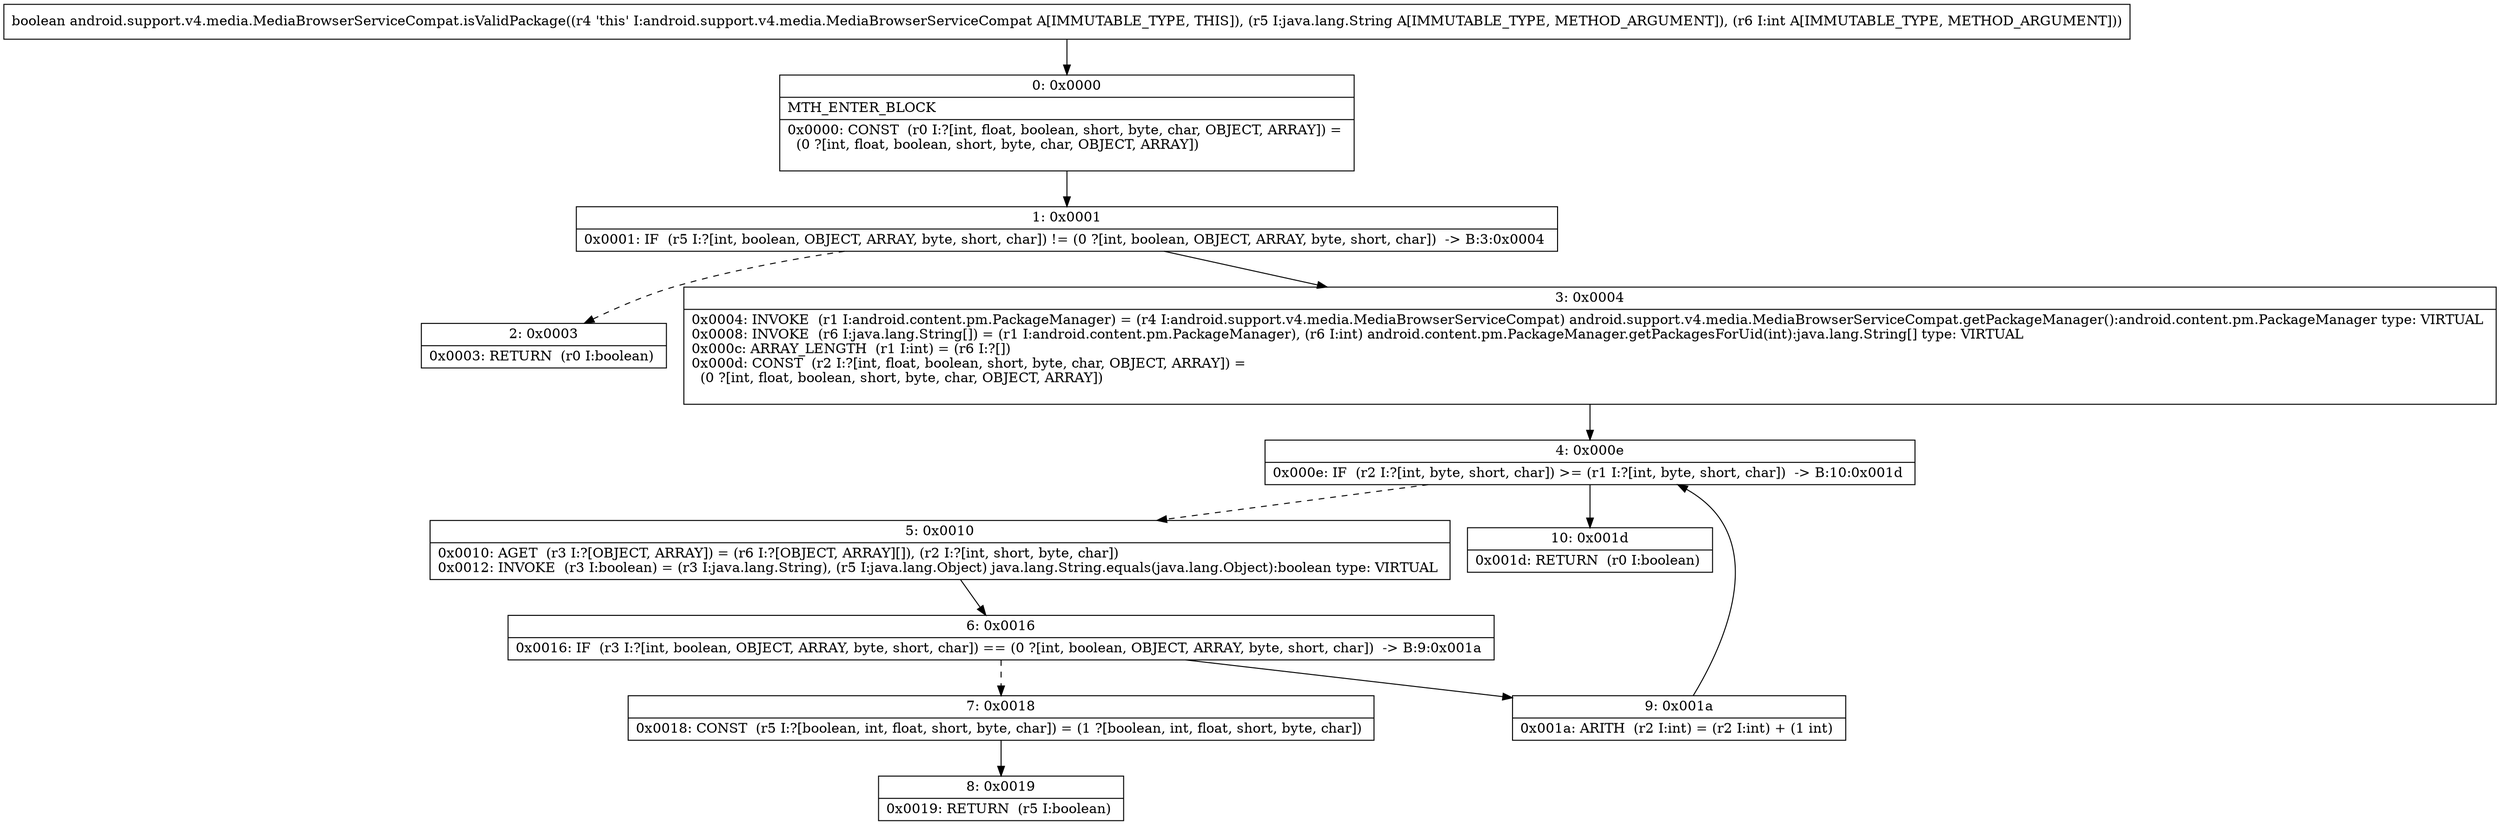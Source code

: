 digraph "CFG forandroid.support.v4.media.MediaBrowserServiceCompat.isValidPackage(Ljava\/lang\/String;I)Z" {
Node_0 [shape=record,label="{0\:\ 0x0000|MTH_ENTER_BLOCK\l|0x0000: CONST  (r0 I:?[int, float, boolean, short, byte, char, OBJECT, ARRAY]) = \l  (0 ?[int, float, boolean, short, byte, char, OBJECT, ARRAY])\l \l}"];
Node_1 [shape=record,label="{1\:\ 0x0001|0x0001: IF  (r5 I:?[int, boolean, OBJECT, ARRAY, byte, short, char]) != (0 ?[int, boolean, OBJECT, ARRAY, byte, short, char])  \-\> B:3:0x0004 \l}"];
Node_2 [shape=record,label="{2\:\ 0x0003|0x0003: RETURN  (r0 I:boolean) \l}"];
Node_3 [shape=record,label="{3\:\ 0x0004|0x0004: INVOKE  (r1 I:android.content.pm.PackageManager) = (r4 I:android.support.v4.media.MediaBrowserServiceCompat) android.support.v4.media.MediaBrowserServiceCompat.getPackageManager():android.content.pm.PackageManager type: VIRTUAL \l0x0008: INVOKE  (r6 I:java.lang.String[]) = (r1 I:android.content.pm.PackageManager), (r6 I:int) android.content.pm.PackageManager.getPackagesForUid(int):java.lang.String[] type: VIRTUAL \l0x000c: ARRAY_LENGTH  (r1 I:int) = (r6 I:?[]) \l0x000d: CONST  (r2 I:?[int, float, boolean, short, byte, char, OBJECT, ARRAY]) = \l  (0 ?[int, float, boolean, short, byte, char, OBJECT, ARRAY])\l \l}"];
Node_4 [shape=record,label="{4\:\ 0x000e|0x000e: IF  (r2 I:?[int, byte, short, char]) \>= (r1 I:?[int, byte, short, char])  \-\> B:10:0x001d \l}"];
Node_5 [shape=record,label="{5\:\ 0x0010|0x0010: AGET  (r3 I:?[OBJECT, ARRAY]) = (r6 I:?[OBJECT, ARRAY][]), (r2 I:?[int, short, byte, char]) \l0x0012: INVOKE  (r3 I:boolean) = (r3 I:java.lang.String), (r5 I:java.lang.Object) java.lang.String.equals(java.lang.Object):boolean type: VIRTUAL \l}"];
Node_6 [shape=record,label="{6\:\ 0x0016|0x0016: IF  (r3 I:?[int, boolean, OBJECT, ARRAY, byte, short, char]) == (0 ?[int, boolean, OBJECT, ARRAY, byte, short, char])  \-\> B:9:0x001a \l}"];
Node_7 [shape=record,label="{7\:\ 0x0018|0x0018: CONST  (r5 I:?[boolean, int, float, short, byte, char]) = (1 ?[boolean, int, float, short, byte, char]) \l}"];
Node_8 [shape=record,label="{8\:\ 0x0019|0x0019: RETURN  (r5 I:boolean) \l}"];
Node_9 [shape=record,label="{9\:\ 0x001a|0x001a: ARITH  (r2 I:int) = (r2 I:int) + (1 int) \l}"];
Node_10 [shape=record,label="{10\:\ 0x001d|0x001d: RETURN  (r0 I:boolean) \l}"];
MethodNode[shape=record,label="{boolean android.support.v4.media.MediaBrowserServiceCompat.isValidPackage((r4 'this' I:android.support.v4.media.MediaBrowserServiceCompat A[IMMUTABLE_TYPE, THIS]), (r5 I:java.lang.String A[IMMUTABLE_TYPE, METHOD_ARGUMENT]), (r6 I:int A[IMMUTABLE_TYPE, METHOD_ARGUMENT])) }"];
MethodNode -> Node_0;
Node_0 -> Node_1;
Node_1 -> Node_2[style=dashed];
Node_1 -> Node_3;
Node_3 -> Node_4;
Node_4 -> Node_5[style=dashed];
Node_4 -> Node_10;
Node_5 -> Node_6;
Node_6 -> Node_7[style=dashed];
Node_6 -> Node_9;
Node_7 -> Node_8;
Node_9 -> Node_4;
}

